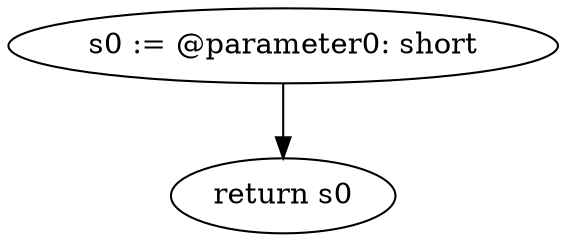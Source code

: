 digraph "unitGraph" {
    "s0 := @parameter0: short"
    "return s0"
    "s0 := @parameter0: short"->"return s0";
}
